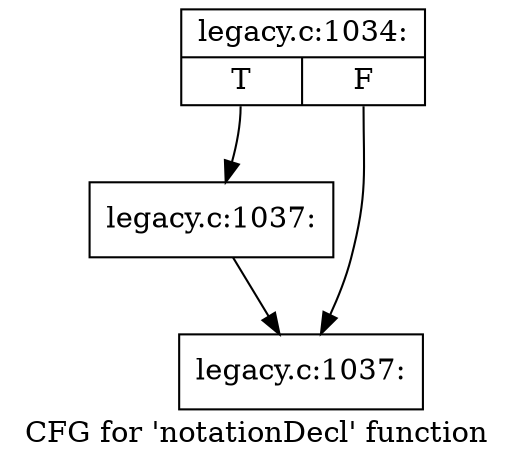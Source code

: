 digraph "CFG for 'notationDecl' function" {
	label="CFG for 'notationDecl' function";

	Node0x4957120 [shape=record,label="{legacy.c:1034:|{<s0>T|<s1>F}}"];
	Node0x4957120:s0 -> Node0x4959780;
	Node0x4957120:s1 -> Node0x49597d0;
	Node0x4959780 [shape=record,label="{legacy.c:1037:}"];
	Node0x4959780 -> Node0x49597d0;
	Node0x49597d0 [shape=record,label="{legacy.c:1037:}"];
}
